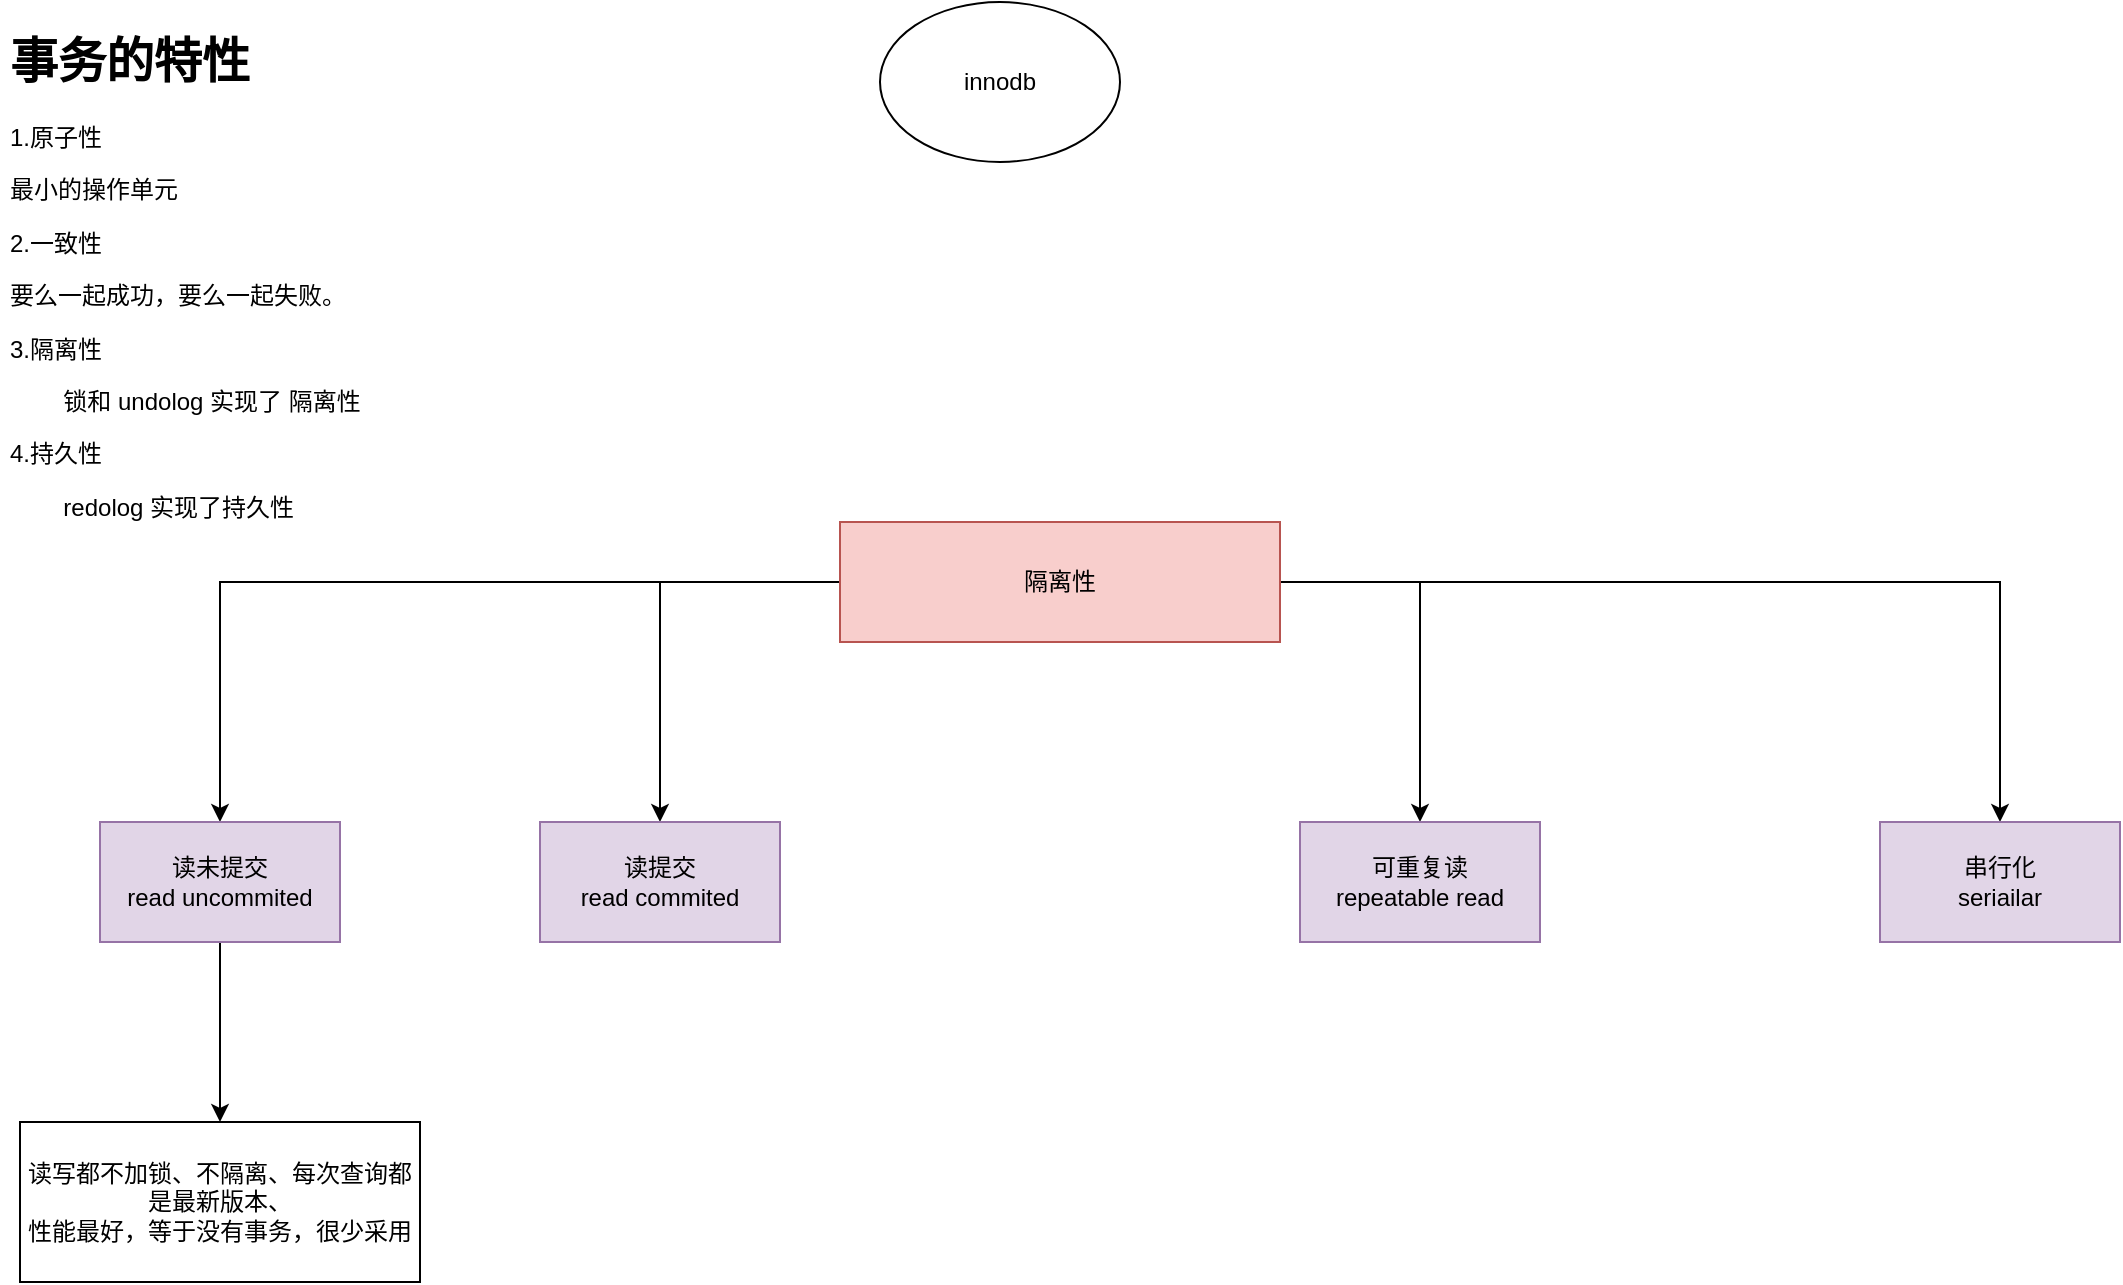 <mxfile version="23.1.6" type="github">
  <diagram name="Page-1" id="y9tZOpb5WZTJpGTc20qA">
    <mxGraphModel dx="2212" dy="795" grid="1" gridSize="10" guides="1" tooltips="1" connect="1" arrows="1" fold="1" page="1" pageScale="1" pageWidth="850" pageHeight="1100" math="0" shadow="0">
      <root>
        <mxCell id="0" />
        <mxCell id="1" parent="0" />
        <mxCell id="5SQU8DpvYNsy1SVrQFl--8" style="edgeStyle=orthogonalEdgeStyle;rounded=0;orthogonalLoop=1;jettySize=auto;html=1;entryX=0.5;entryY=0;entryDx=0;entryDy=0;" edge="1" parent="1" source="5SQU8DpvYNsy1SVrQFl--1" target="5SQU8DpvYNsy1SVrQFl--4">
          <mxGeometry relative="1" as="geometry" />
        </mxCell>
        <mxCell id="5SQU8DpvYNsy1SVrQFl--9" style="edgeStyle=orthogonalEdgeStyle;rounded=0;orthogonalLoop=1;jettySize=auto;html=1;entryX=0.5;entryY=0;entryDx=0;entryDy=0;" edge="1" parent="1" source="5SQU8DpvYNsy1SVrQFl--1" target="5SQU8DpvYNsy1SVrQFl--5">
          <mxGeometry relative="1" as="geometry" />
        </mxCell>
        <mxCell id="5SQU8DpvYNsy1SVrQFl--10" style="edgeStyle=orthogonalEdgeStyle;rounded=0;orthogonalLoop=1;jettySize=auto;html=1;entryX=0.5;entryY=0;entryDx=0;entryDy=0;" edge="1" parent="1" source="5SQU8DpvYNsy1SVrQFl--1" target="5SQU8DpvYNsy1SVrQFl--6">
          <mxGeometry relative="1" as="geometry" />
        </mxCell>
        <mxCell id="5SQU8DpvYNsy1SVrQFl--11" style="edgeStyle=orthogonalEdgeStyle;rounded=0;orthogonalLoop=1;jettySize=auto;html=1;entryX=0.5;entryY=0;entryDx=0;entryDy=0;" edge="1" parent="1" source="5SQU8DpvYNsy1SVrQFl--1" target="5SQU8DpvYNsy1SVrQFl--7">
          <mxGeometry relative="1" as="geometry" />
        </mxCell>
        <mxCell id="5SQU8DpvYNsy1SVrQFl--1" value="隔离性" style="rounded=0;whiteSpace=wrap;html=1;fillColor=#f8cecc;strokeColor=#b85450;" vertex="1" parent="1">
          <mxGeometry x="220" y="330" width="220" height="60" as="geometry" />
        </mxCell>
        <mxCell id="5SQU8DpvYNsy1SVrQFl--2" value="innodb" style="ellipse;whiteSpace=wrap;html=1;" vertex="1" parent="1">
          <mxGeometry x="240" y="70" width="120" height="80" as="geometry" />
        </mxCell>
        <mxCell id="5SQU8DpvYNsy1SVrQFl--3" value="&lt;h1&gt;事务的特性&lt;br&gt;&lt;/h1&gt;&lt;p&gt;1.原子性&lt;/p&gt;&lt;p&gt;最小的操作单元&lt;/p&gt;&lt;p&gt;2.一致性&lt;/p&gt;&lt;p&gt;要么一起成功，要么一起失败。&lt;/p&gt;&lt;p&gt;3.隔离性&lt;/p&gt;&lt;p&gt;&lt;span style=&quot;white-space: pre;&quot;&gt;&#x9;&lt;/span&gt;锁和 undolog 实现了 隔离性&lt;br&gt;&lt;/p&gt;&lt;p&gt;4.持久性&lt;/p&gt;&lt;p&gt;&lt;span style=&quot;white-space: pre;&quot;&gt;&#x9;&lt;/span&gt;redolog 实现了持久性&lt;br&gt;&lt;/p&gt;" style="text;html=1;spacing=5;spacingTop=-20;whiteSpace=wrap;overflow=hidden;rounded=0;" vertex="1" parent="1">
          <mxGeometry x="-200" y="80" width="340" height="280" as="geometry" />
        </mxCell>
        <mxCell id="5SQU8DpvYNsy1SVrQFl--13" style="edgeStyle=orthogonalEdgeStyle;rounded=0;orthogonalLoop=1;jettySize=auto;html=1;entryX=0.5;entryY=0;entryDx=0;entryDy=0;" edge="1" parent="1" source="5SQU8DpvYNsy1SVrQFl--4" target="5SQU8DpvYNsy1SVrQFl--12">
          <mxGeometry relative="1" as="geometry" />
        </mxCell>
        <mxCell id="5SQU8DpvYNsy1SVrQFl--4" value="&lt;div&gt;读未提交&lt;/div&gt;&lt;div&gt;read uncommited&lt;br&gt;&lt;/div&gt;" style="rounded=0;whiteSpace=wrap;html=1;fillColor=#e1d5e7;strokeColor=#9673a6;" vertex="1" parent="1">
          <mxGeometry x="-150" y="480" width="120" height="60" as="geometry" />
        </mxCell>
        <mxCell id="5SQU8DpvYNsy1SVrQFl--5" value="&lt;div&gt;读提交&lt;/div&gt;&lt;div&gt;read commited&lt;br&gt;&lt;/div&gt;" style="rounded=0;whiteSpace=wrap;html=1;fillColor=#e1d5e7;strokeColor=#9673a6;" vertex="1" parent="1">
          <mxGeometry x="70" y="480" width="120" height="60" as="geometry" />
        </mxCell>
        <mxCell id="5SQU8DpvYNsy1SVrQFl--6" value="&lt;div&gt;可重复读&lt;/div&gt;&lt;div&gt;repeatable read&lt;br&gt;&lt;/div&gt;" style="rounded=0;whiteSpace=wrap;html=1;fillColor=#e1d5e7;strokeColor=#9673a6;" vertex="1" parent="1">
          <mxGeometry x="450" y="480" width="120" height="60" as="geometry" />
        </mxCell>
        <mxCell id="5SQU8DpvYNsy1SVrQFl--7" value="&lt;div&gt;串行化&lt;/div&gt;&lt;div&gt;seriailar&lt;br&gt;&lt;/div&gt;" style="rounded=0;whiteSpace=wrap;html=1;fillColor=#e1d5e7;strokeColor=#9673a6;" vertex="1" parent="1">
          <mxGeometry x="740" y="480" width="120" height="60" as="geometry" />
        </mxCell>
        <mxCell id="5SQU8DpvYNsy1SVrQFl--12" value="&lt;div&gt;读写都不加锁、不隔离、每次查询都是最新版本、&lt;/div&gt;&lt;div&gt;性能最好，等于没有事务，很少采用&lt;br&gt;&lt;/div&gt;" style="rounded=0;whiteSpace=wrap;html=1;" vertex="1" parent="1">
          <mxGeometry x="-190" y="630" width="200" height="80" as="geometry" />
        </mxCell>
      </root>
    </mxGraphModel>
  </diagram>
</mxfile>
